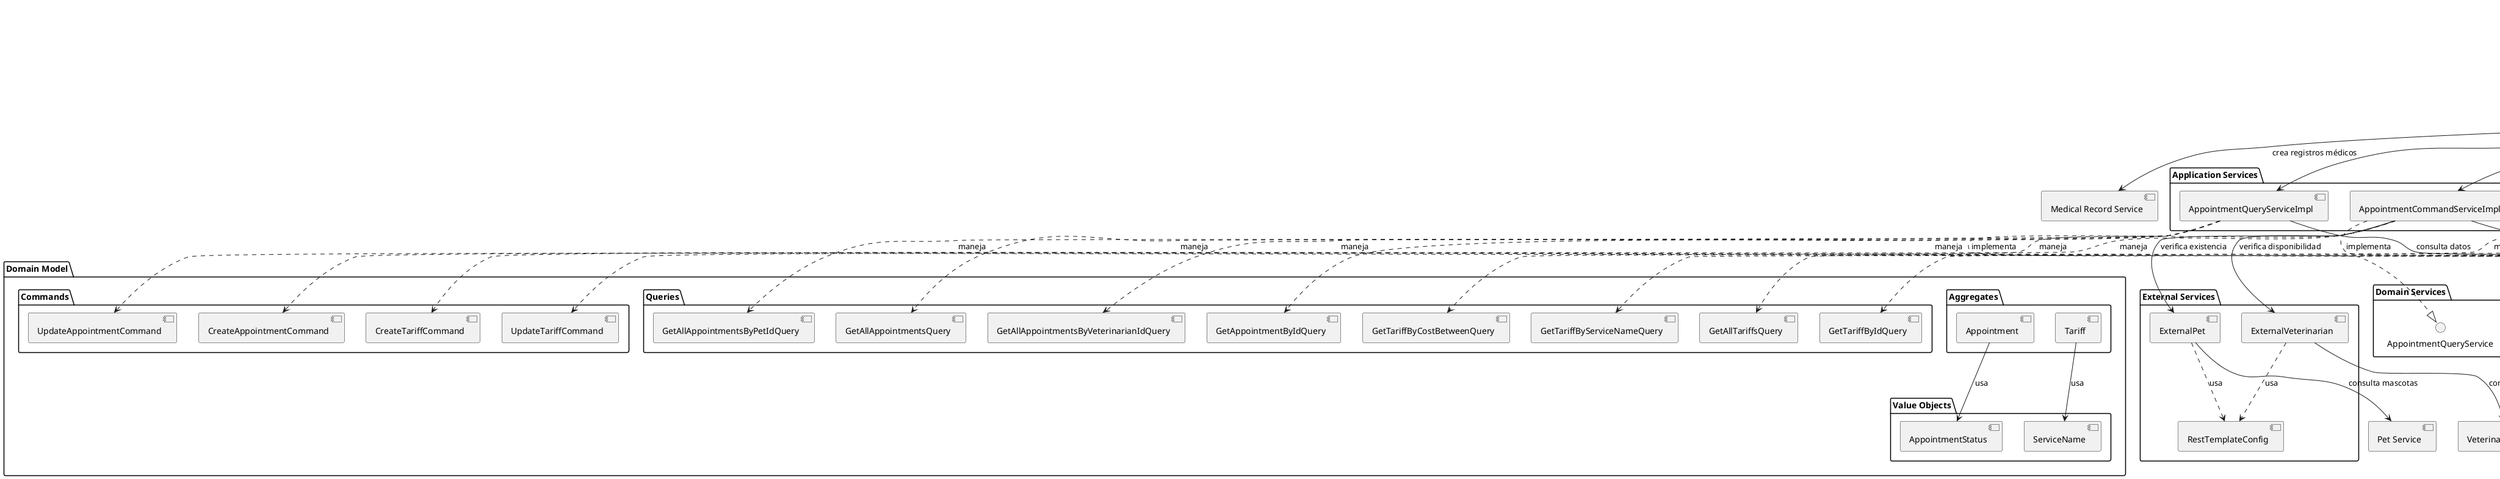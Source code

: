 @startuml Appointment Service Component Diagram

package "Interfaces / REST API" {
  [AppointmentController] as appointmentController
  [TariffController] as tariffController
}

package "Application Services" {
  [AppointmentCommandServiceImpl] as appointmentCommandImpl
  [AppointmentQueryServiceImpl] as appointmentQueryImpl
  [TariffCommandServiceImpl] as tariffCommandImpl
  [TariffQueryServiceImpl] as tariffQueryImpl
}

package "External Services" {
  [ExternalPet] as externalPet
  [ExternalVeterinarian] as externalVeterinarian
  [RestTemplateConfig] as restConfig
}

package "Domain Services" {
  interface "AppointmentCommandService" as appointmentCommandService
  interface "AppointmentQueryService" as appointmentQueryService
  interface "TariffCommandService" as tariffCommandService
  interface "TariffQueryService" as tariffQueryService
}

package "Domain Model" {
  package "Aggregates" {
    [Appointment] as appointmentAggregate
    [Tariff] as tariffAggregate
  }

  package "Value Objects" {
    [AppointmentStatus] as appointmentStatus
    [ServiceName] as serviceName
  }

  package "Commands" {
    [CreateAppointmentCommand] as createAppointmentCmd
    [UpdateAppointmentCommand] as updateAppointmentCmd
    [CreateTariffCommand] as createTariffCmd
    [UpdateTariffCommand] as updateTariffCmd
  }

  package "Queries" {
    [GetAllAppointmentsQuery] as getAllAppointmentsQuery
    [GetAppointmentByIdQuery] as getAppointmentByIdQuery
    [GetAllAppointmentsByPetIdQuery] as getByPetIdQuery
    [GetAllAppointmentsByVeterinarianIdQuery] as getByVeterinarianIdQuery
    [GetAllTariffsQuery] as getAllTariffsQuery
    [GetTariffByIdQuery] as getTariffByIdQuery
    [GetTariffByServiceNameQuery] as getByServiceNameQuery
    [GetTariffByCostBetweenQuery] as getByCostBetweenQuery
  }
}

package "Infrastructure" {
  package "Repositories" {
    [AppointmentRepository] as appointmentRepository
    [TariffRepository] as tariffRepository
  }

  package "Transformers/Assemblers" {
    [AppointmentResourceAssembler] as appointmentResourceAssembler
    [CreateAppointmentAssembler] as createAppointmentAssembler
    [UpdateAppointmentAssembler] as updateAppointmentAssembler
    [TariffResourceAssembler] as tariffResourceAssembler
    [CreateTariffAssembler] as createTariffAssembler
    [UpdateTariffAssembler] as updateTariffAssembler
  }
}

database "Appointment DB" as db

' External Services
[Pet Service] as petService
[Veterinary Service] as veterinaryService
[Medical Record Service] as medicalRecordService
[Registry Service] as registryService

' Relaciones internas - Appointment
appointmentController --> appointmentCommandImpl : invoca
appointmentController --> appointmentQueryImpl : invoca
appointmentCommandImpl ..|> appointmentCommandService : implementa
appointmentQueryImpl ..|> appointmentQueryService : implementa

appointmentCommandImpl --> appointmentRepository : persiste datos
appointmentQueryImpl --> appointmentRepository : consulta datos

appointmentController ..> appointmentResourceAssembler : usa
appointmentController ..> createAppointmentAssembler : usa
appointmentController ..> updateAppointmentAssembler : usa

appointmentCommandImpl --> externalPet : verifica existencia
appointmentCommandImpl --> externalVeterinarian : verifica disponibilidad
externalPet ..> restConfig : usa
externalVeterinarian ..> restConfig : usa

' Relaciones internas - Tariff
tariffController --> tariffCommandImpl : invoca
tariffController --> tariffQueryImpl : invoca
tariffCommandImpl ..|> tariffCommandService : implementa
tariffQueryImpl ..|> tariffQueryService : implementa

tariffCommandImpl --> tariffRepository : persiste datos
tariffQueryImpl --> tariffRepository : consulta datos

tariffController ..> tariffResourceAssembler : usa
tariffController ..> createTariffAssembler : usa
tariffController ..> updateTariffAssembler : usa

' Relaciones domain model
appointmentAggregate --> appointmentStatus : usa
tariffAggregate --> serviceName : usa

appointmentCommandImpl ..> createAppointmentCmd : maneja
appointmentCommandImpl ..> updateAppointmentCmd : maneja
appointmentQueryImpl ..> getAllAppointmentsQuery : maneja
appointmentQueryImpl ..> getAppointmentByIdQuery : maneja
appointmentQueryImpl ..> getByPetIdQuery : maneja
appointmentQueryImpl ..> getByVeterinarianIdQuery : maneja

tariffCommandImpl ..> createTariffCmd : maneja
tariffCommandImpl ..> updateTariffCmd : maneja
tariffQueryImpl ..> getAllTariffsQuery : maneja
tariffQueryImpl ..> getTariffByIdQuery : maneja
tariffQueryImpl ..> getByServiceNameQuery : maneja
tariffQueryImpl ..> getByCostBetweenQuery : maneja

' Relaciones externas
registryService --> appointmentController : descubre
registryService --> tariffController : descubre

appointmentRepository --> db : lee/escribe
tariffRepository --> db : lee/escribe

externalPet --> petService : consulta mascotas
externalVeterinarian --> veterinaryService : consulta disponibilidad

appointmentController --> medicalRecordService : crea registros médicos

@enduml